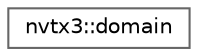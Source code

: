 digraph "类继承关系图"
{
 // LATEX_PDF_SIZE
  bgcolor="transparent";
  edge [fontname=Helvetica,fontsize=10,labelfontname=Helvetica,labelfontsize=10];
  node [fontname=Helvetica,fontsize=10,shape=box,height=0.2,width=0.4];
  rankdir="LR";
  Node0 [id="Node000000",label="nvtx3::domain",height=0.2,width=0.4,color="grey40", fillcolor="white", style="filled",URL="$classnvtx3_1_1domain.html",tooltip="domains allow for grouping NVTX events into a single scope to differentiate them from events in other..."];
}
